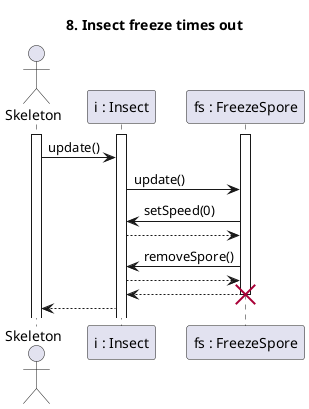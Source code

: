 @startuml 8. Insect freeze times out

title 8. Insect freeze times out

actor "Skeleton" as S
participant "i : Insect" as I
participant "fs : FreezeSpore" as Sp

activate S
activate I
activate Sp

S -> I : update()
I -> Sp : update()
    Sp -> I : setSpeed(0)
    I --> Sp
    Sp -> I : removeSpore()
    I --> Sp
Sp --> I
destroy Sp
I --> S


@enduml
